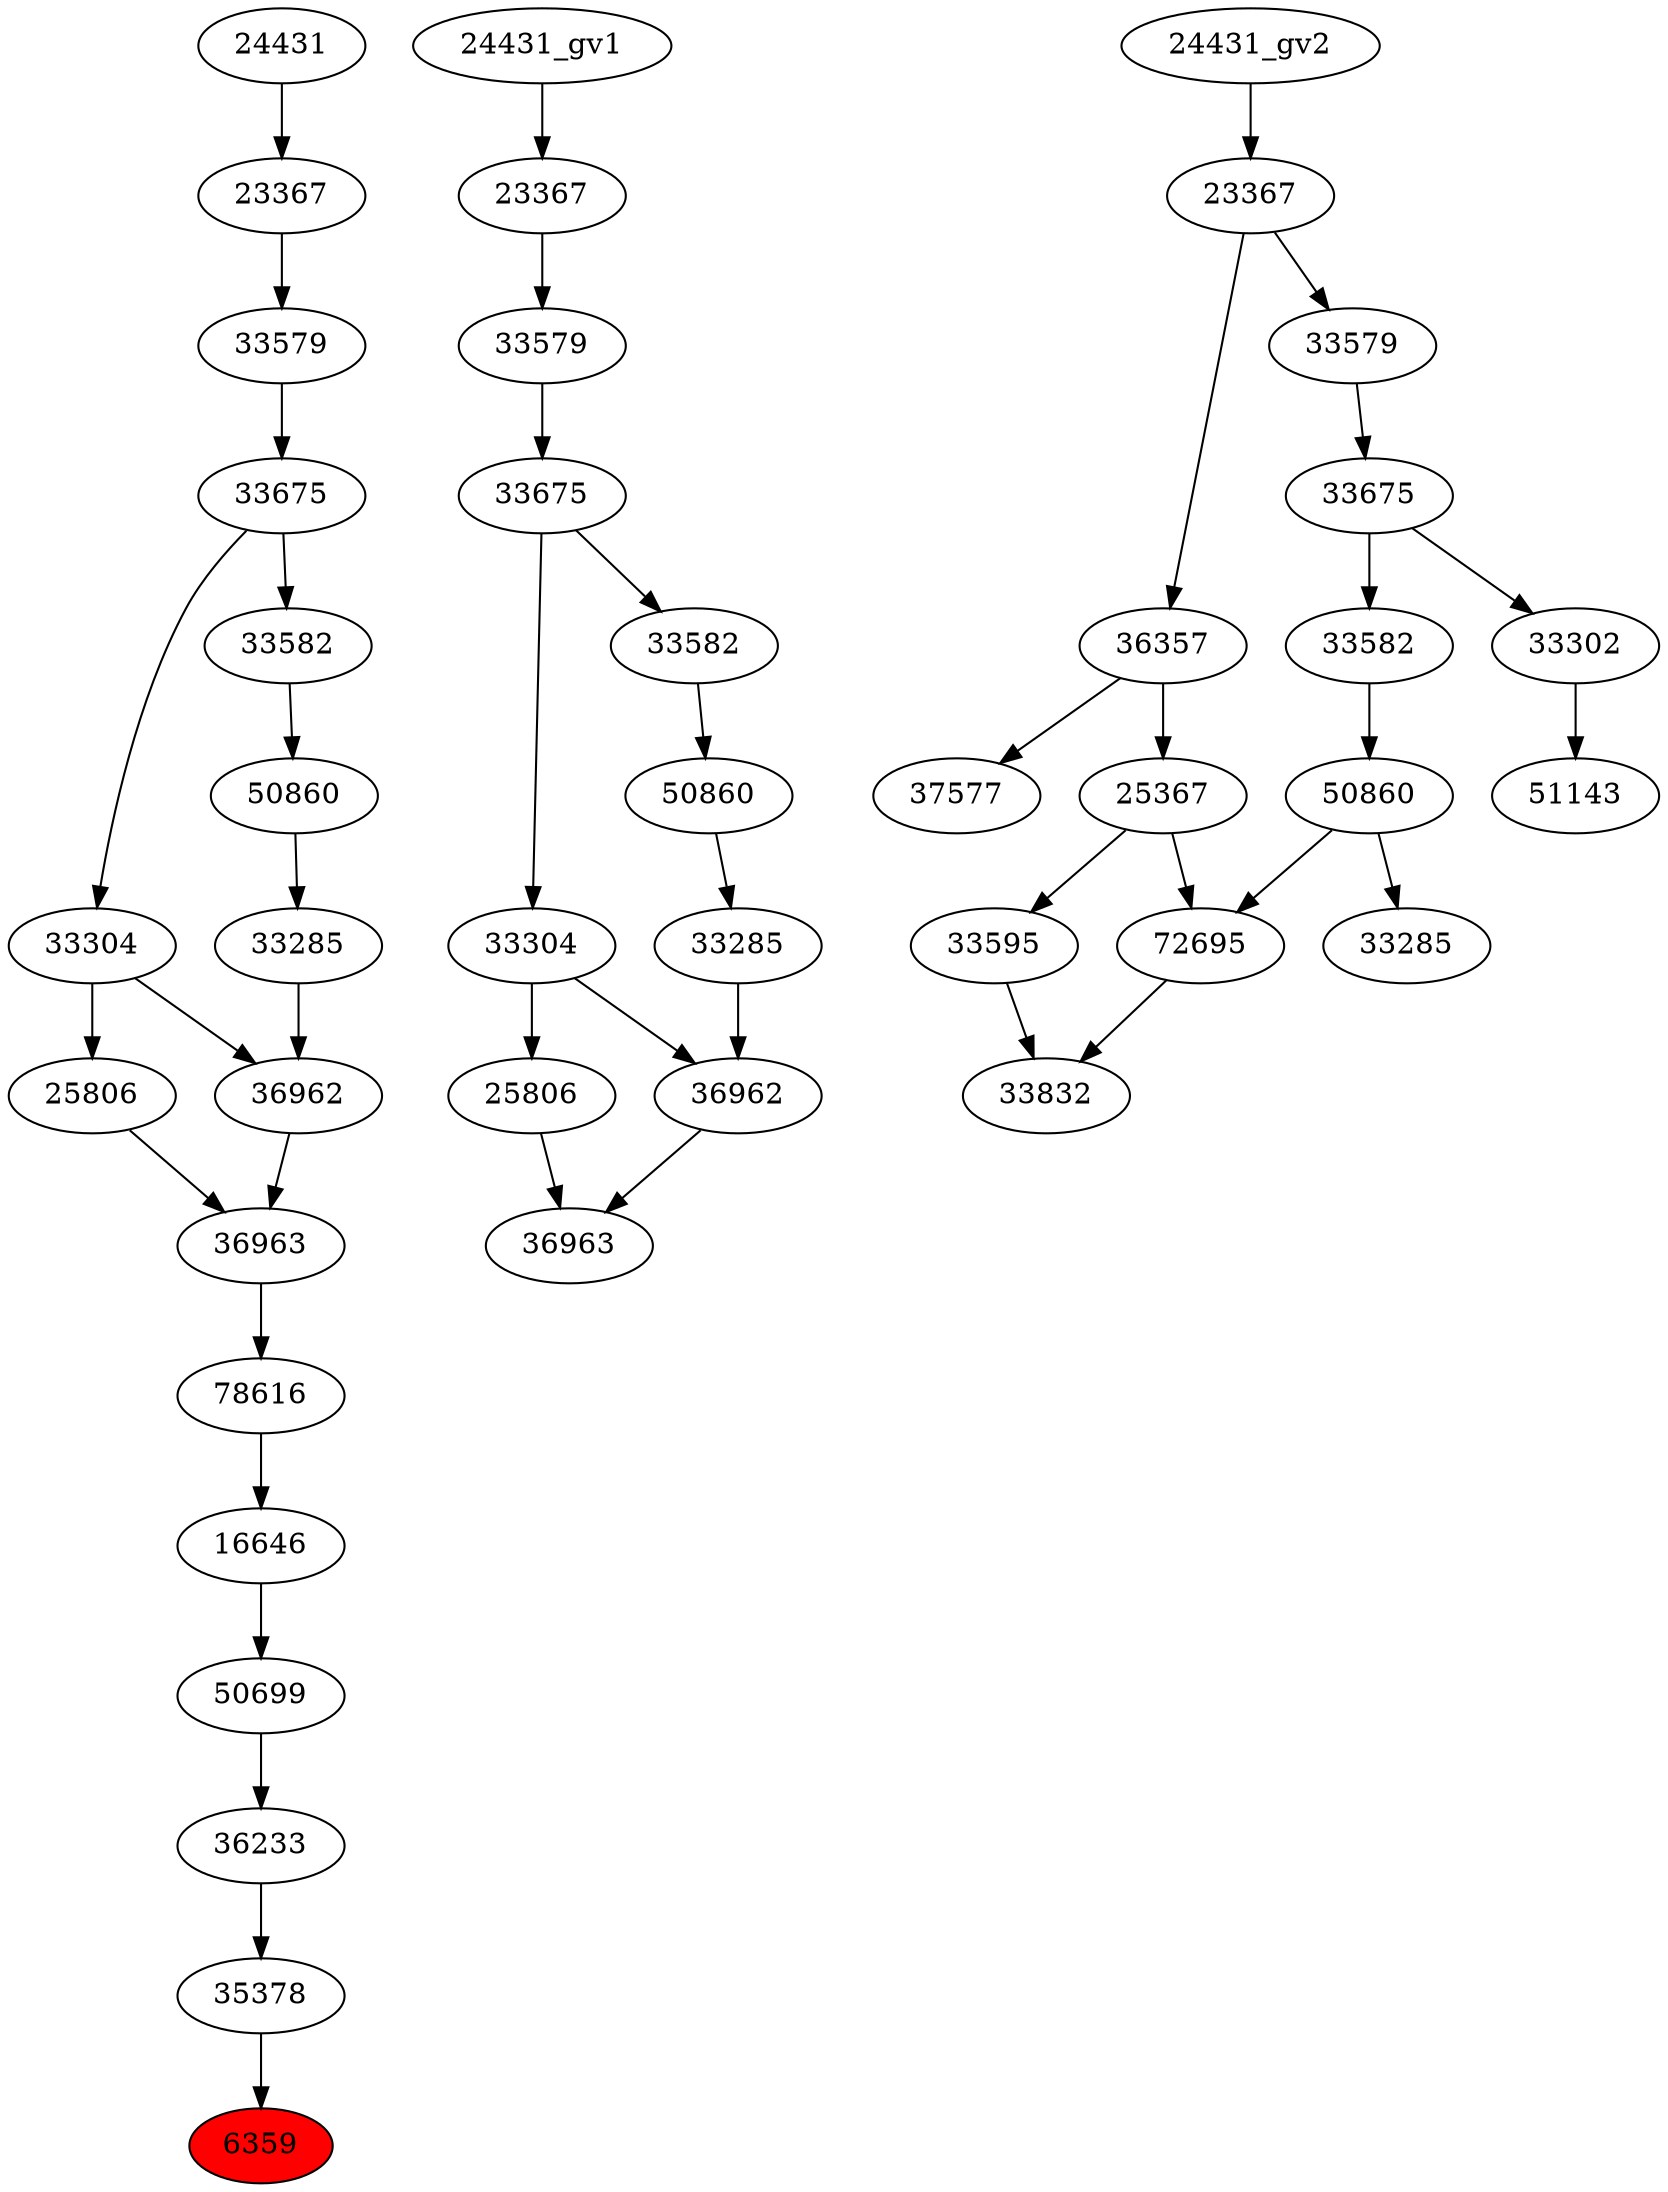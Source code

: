 strict digraph root {
	node [label="\N"];
	{
		node [fillcolor="",
			label="\N",
			style=""
		];
		6359		 [fillcolor=red,
			label=6359,
			style=filled];
		35378		 [label=35378];
		35378 -> 6359;
		36233		 [label=36233];
		36233 -> 35378;
		50699		 [label=50699];
		50699 -> 36233;
		16646		 [label=16646];
		16646 -> 50699;
		78616		 [label=78616];
		78616 -> 16646;
		36963		 [label=36963];
		36963 -> 78616;
		36962		 [label=36962];
		36962 -> 36963;
		25806		 [label=25806];
		25806 -> 36963;
		33285		 [label=33285];
		33285 -> 36962;
		33304		 [label=33304];
		33304 -> 36962;
		33304 -> 25806;
		50860		 [label=50860];
		50860 -> 33285;
		33675		 [label=33675];
		33675 -> 33304;
		33582		 [label=33582];
		33675 -> 33582;
		33582 -> 50860;
		33579		 [label=33579];
		33579 -> 33675;
		23367		 [label=23367];
		23367 -> 33579;
		24431		 [label=24431];
		24431 -> 23367;
	}
	{
		node [label="\N"];
		"36963_gv1"		 [label=36963];
		"36962_gv1"		 [label=36962];
		"36962_gv1" -> "36963_gv1";
		"25806_gv1"		 [label=25806];
		"25806_gv1" -> "36963_gv1";
		"33285_gv1"		 [label=33285];
		"33285_gv1" -> "36962_gv1";
		"33304_gv1"		 [label=33304];
		"33304_gv1" -> "36962_gv1";
		"33304_gv1" -> "25806_gv1";
		"50860_gv1"		 [label=50860];
		"50860_gv1" -> "33285_gv1";
		"33675_gv1"		 [label=33675];
		"33675_gv1" -> "33304_gv1";
		"33582_gv1"		 [label=33582];
		"33675_gv1" -> "33582_gv1";
		"33582_gv1" -> "50860_gv1";
		"33579_gv1"		 [label=33579];
		"33579_gv1" -> "33675_gv1";
		"23367_gv1"		 [label=23367];
		"23367_gv1" -> "33579_gv1";
		"24431_gv1" -> "23367_gv1";
	}
	{
		node [label="\N"];
		"33285_gv2"		 [label=33285];
		"50860_gv2"		 [label=50860];
		"50860_gv2" -> "33285_gv2";
		72695		 [label=72695];
		"50860_gv2" -> 72695;
		"33582_gv2"		 [label=33582];
		"33582_gv2" -> "50860_gv2";
		37577		 [label=37577];
		36357		 [label=36357];
		36357 -> 37577;
		25367		 [label=25367];
		36357 -> 25367;
		"33675_gv2"		 [label=33675];
		"33675_gv2" -> "33582_gv2";
		33302		 [label=33302];
		"33675_gv2" -> 33302;
		"33579_gv2"		 [label=33579];
		"33579_gv2" -> "33675_gv2";
		33832		 [label=33832];
		72695 -> 33832;
		33595		 [label=33595];
		33595 -> 33832;
		51143		 [label=51143];
		33302 -> 51143;
		"23367_gv2"		 [label=23367];
		"23367_gv2" -> 36357;
		"23367_gv2" -> "33579_gv2";
		25367 -> 72695;
		25367 -> 33595;
		"24431_gv2" -> "23367_gv2";
	}
}
